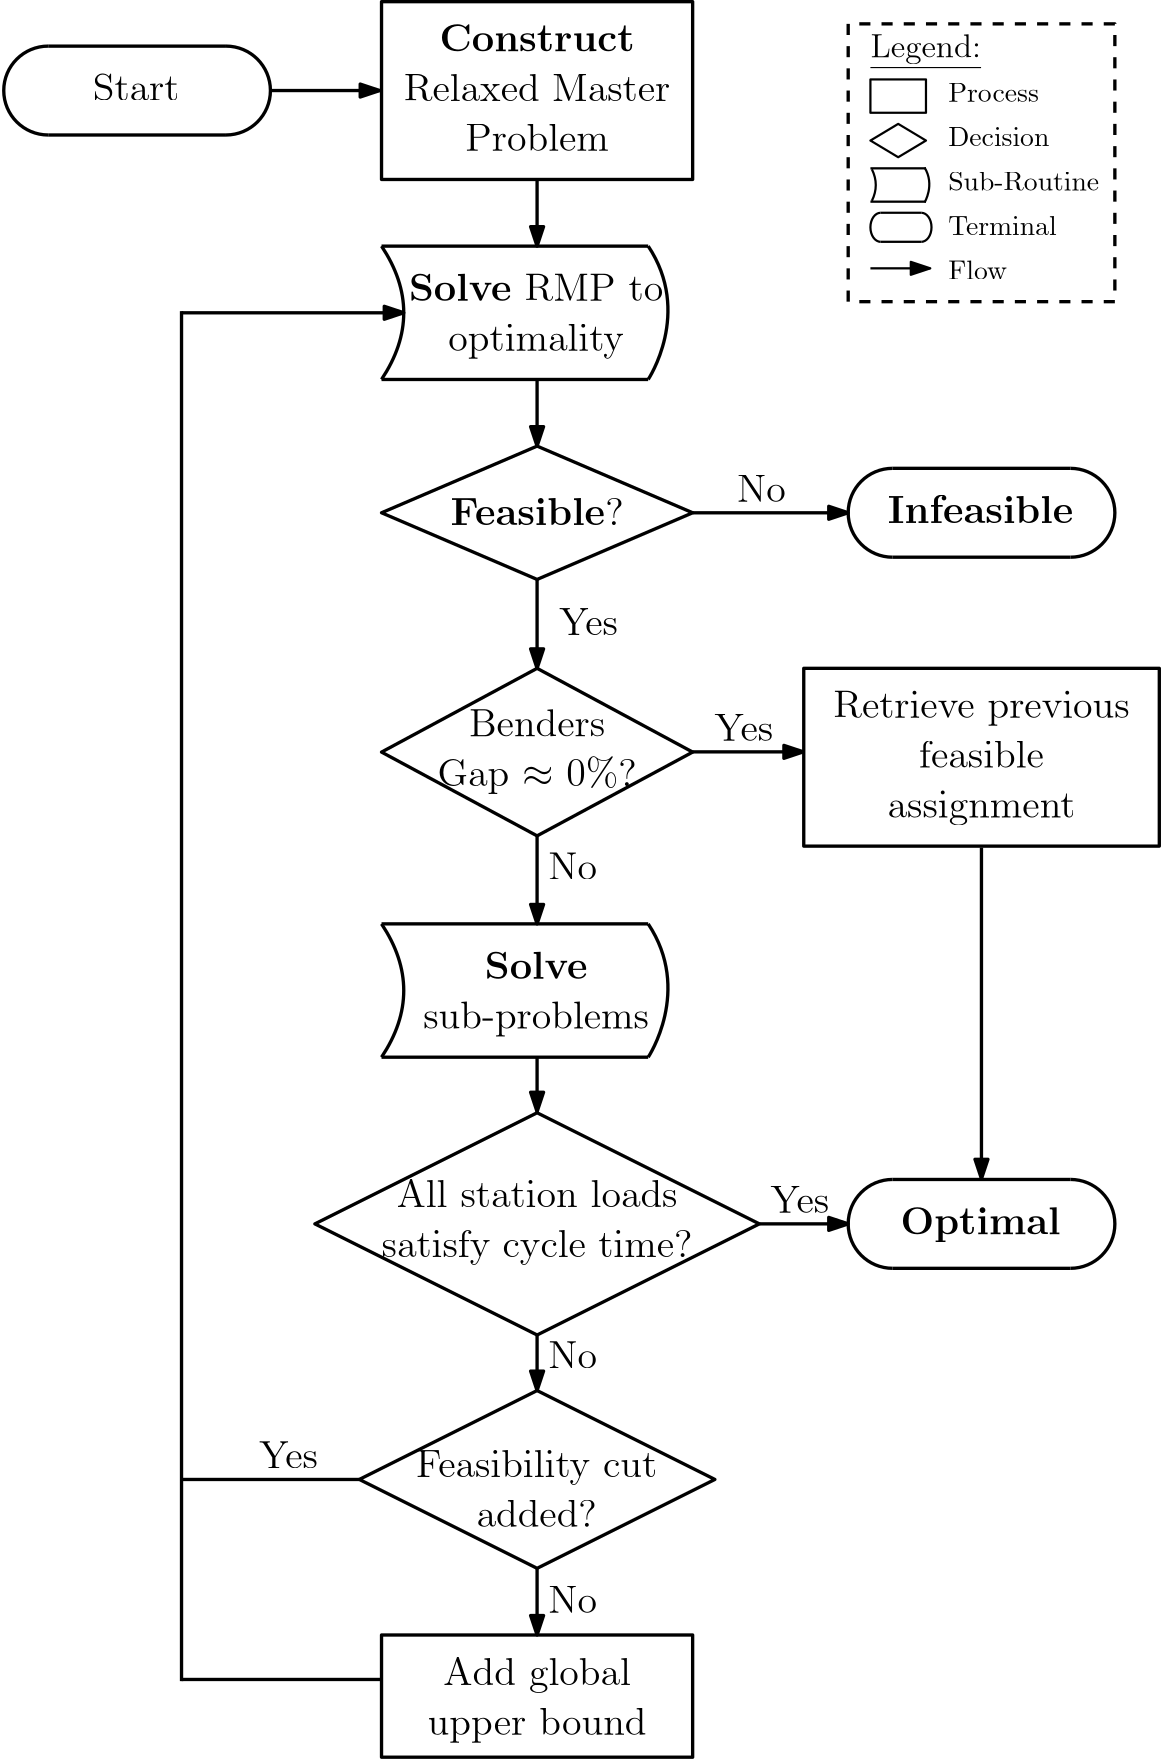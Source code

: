 <?xml version="1.0"?>
<!DOCTYPE ipe SYSTEM "ipe.dtd">
<ipe version="70206" creator="Ipe 7.2.7">
<info created="D:20170412193204" modified="D:20170517115008"/>
<ipestyle name="basic">
<symbol name="arrow/arc(spx)">
<path stroke="sym-stroke" fill="sym-stroke" pen="sym-pen">
0 0 m
-1 0.333 l
-1 -0.333 l
h
</path>
</symbol>
<symbol name="arrow/farc(spx)">
<path stroke="sym-stroke" fill="white" pen="sym-pen">
0 0 m
-1 0.333 l
-1 -0.333 l
h
</path>
</symbol>
<symbol name="arrow/ptarc(spx)">
<path stroke="sym-stroke" fill="sym-stroke" pen="sym-pen">
0 0 m
-1 0.333 l
-0.8 0 l
-1 -0.333 l
h
</path>
</symbol>
<symbol name="arrow/fptarc(spx)">
<path stroke="sym-stroke" fill="white" pen="sym-pen">
0 0 m
-1 0.333 l
-0.8 0 l
-1 -0.333 l
h
</path>
</symbol>
<symbol name="mark/circle(sx)" transformations="translations">
<path fill="sym-stroke">
0.6 0 0 0.6 0 0 e
0.4 0 0 0.4 0 0 e
</path>
</symbol>
<symbol name="mark/disk(sx)" transformations="translations">
<path fill="sym-stroke">
0.6 0 0 0.6 0 0 e
</path>
</symbol>
<symbol name="mark/fdisk(sfx)" transformations="translations">
<group>
<path fill="sym-fill">
0.5 0 0 0.5 0 0 e
</path>
<path fill="sym-stroke" fillrule="eofill">
0.6 0 0 0.6 0 0 e
0.4 0 0 0.4 0 0 e
</path>
</group>
</symbol>
<symbol name="mark/box(sx)" transformations="translations">
<path fill="sym-stroke" fillrule="eofill">
-0.6 -0.6 m
0.6 -0.6 l
0.6 0.6 l
-0.6 0.6 l
h
-0.4 -0.4 m
0.4 -0.4 l
0.4 0.4 l
-0.4 0.4 l
h
</path>
</symbol>
<symbol name="mark/square(sx)" transformations="translations">
<path fill="sym-stroke">
-0.6 -0.6 m
0.6 -0.6 l
0.6 0.6 l
-0.6 0.6 l
h
</path>
</symbol>
<symbol name="mark/fsquare(sfx)" transformations="translations">
<group>
<path fill="sym-fill">
-0.5 -0.5 m
0.5 -0.5 l
0.5 0.5 l
-0.5 0.5 l
h
</path>
<path fill="sym-stroke" fillrule="eofill">
-0.6 -0.6 m
0.6 -0.6 l
0.6 0.6 l
-0.6 0.6 l
h
-0.4 -0.4 m
0.4 -0.4 l
0.4 0.4 l
-0.4 0.4 l
h
</path>
</group>
</symbol>
<symbol name="mark/cross(sx)" transformations="translations">
<group>
<path fill="sym-stroke">
-0.43 -0.57 m
0.57 0.43 l
0.43 0.57 l
-0.57 -0.43 l
h
</path>
<path fill="sym-stroke">
-0.43 0.57 m
0.57 -0.43 l
0.43 -0.57 l
-0.57 0.43 l
h
</path>
</group>
</symbol>
<symbol name="arrow/fnormal(spx)">
<path stroke="sym-stroke" fill="white" pen="sym-pen">
0 0 m
-1 0.333 l
-1 -0.333 l
h
</path>
</symbol>
<symbol name="arrow/pointed(spx)">
<path stroke="sym-stroke" fill="sym-stroke" pen="sym-pen">
0 0 m
-1 0.333 l
-0.8 0 l
-1 -0.333 l
h
</path>
</symbol>
<symbol name="arrow/fpointed(spx)">
<path stroke="sym-stroke" fill="white" pen="sym-pen">
0 0 m
-1 0.333 l
-0.8 0 l
-1 -0.333 l
h
</path>
</symbol>
<symbol name="arrow/linear(spx)">
<path stroke="sym-stroke" pen="sym-pen">
-1 0.333 m
0 0 l
-1 -0.333 l
</path>
</symbol>
<symbol name="arrow/fdouble(spx)">
<path stroke="sym-stroke" fill="white" pen="sym-pen">
0 0 m
-1 0.333 l
-1 -0.333 l
h
-1 0 m
-2 0.333 l
-2 -0.333 l
h
</path>
</symbol>
<symbol name="arrow/double(spx)">
<path stroke="sym-stroke" fill="sym-stroke" pen="sym-pen">
0 0 m
-1 0.333 l
-1 -0.333 l
h
-1 0 m
-2 0.333 l
-2 -0.333 l
h
</path>
</symbol>
<pen name="heavier" value="0.8"/>
<pen name="fat" value="1.2"/>
<pen name="ultrafat" value="2"/>
<symbolsize name="large" value="5"/>
<symbolsize name="small" value="2"/>
<symbolsize name="tiny" value="1.1"/>
<arrowsize name="large" value="10"/>
<arrowsize name="small" value="5"/>
<arrowsize name="tiny" value="3"/>
<color name="red" value="1 0 0"/>
<color name="green" value="0 1 0"/>
<color name="blue" value="0 0 1"/>
<color name="yellow" value="1 1 0"/>
<color name="orange" value="1 0.647 0"/>
<color name="gold" value="1 0.843 0"/>
<color name="purple" value="0.627 0.125 0.941"/>
<color name="gray" value="0.745"/>
<color name="brown" value="0.647 0.165 0.165"/>
<color name="navy" value="0 0 0.502"/>
<color name="pink" value="1 0.753 0.796"/>
<color name="seagreen" value="0.18 0.545 0.341"/>
<color name="turquoise" value="0.251 0.878 0.816"/>
<color name="violet" value="0.933 0.51 0.933"/>
<color name="darkblue" value="0 0 0.545"/>
<color name="darkcyan" value="0 0.545 0.545"/>
<color name="darkgray" value="0.663"/>
<color name="darkgreen" value="0 0.392 0"/>
<color name="darkmagenta" value="0.545 0 0.545"/>
<color name="darkorange" value="1 0.549 0"/>
<color name="darkred" value="0.545 0 0"/>
<color name="lightblue" value="0.678 0.847 0.902"/>
<color name="lightcyan" value="0.878 1 1"/>
<color name="lightgray" value="0.827"/>
<color name="lightgreen" value="0.565 0.933 0.565"/>
<color name="lightyellow" value="1 1 0.878"/>
<dashstyle name="dashed" value="[4] 0"/>
<dashstyle name="dotted" value="[1 3] 0"/>
<dashstyle name="dash dotted" value="[4 2 1 2] 0"/>
<dashstyle name="dash dot dotted" value="[4 2 1 2 1 2] 0"/>
<textsize name="large" value="\large"/>
<textsize name="Large" value="\Large"/>
<textsize name="LARGE" value="\LARGE"/>
<textsize name="huge" value="\huge"/>
<textsize name="Huge" value="\Huge"/>
<textsize name="small" value="\small"/>
<textsize name="footnote" value="\footnotesize"/>
<textsize name="tiny" value="\tiny"/>
<textstyle name="center" begin="\begin{center}" end="\end{center}"/>
<textstyle name="itemize" begin="\begin{itemize}" end="\end{itemize}"/>
<textstyle name="item" begin="\begin{itemize}\item{}" end="\end{itemize}"/>
<gridsize name="4 pts" value="4"/>
<gridsize name="8 pts (~3 mm)" value="8"/>
<gridsize name="16 pts (~6 mm)" value="16"/>
<gridsize name="32 pts (~12 mm)" value="32"/>
<gridsize name="10 pts (~3.5 mm)" value="10"/>
<gridsize name="20 pts (~7 mm)" value="20"/>
<gridsize name="14 pts (~5 mm)" value="14"/>
<gridsize name="28 pts (~10 mm)" value="28"/>
<gridsize name="56 pts (~20 mm)" value="56"/>
<anglesize name="90 deg" value="90"/>
<anglesize name="60 deg" value="60"/>
<anglesize name="45 deg" value="45"/>
<anglesize name="30 deg" value="30"/>
<anglesize name="22.5 deg" value="22.5"/>
<tiling name="falling" angle="-60" step="4" width="1"/>
<tiling name="rising" angle="30" step="4" width="1"/>
</ipestyle>
<page>
<layer name="alpha"/>
<view layers="alpha" active="alpha"/>
<text layer="alpha" matrix="1 0 0 1 -48 -90.4492" transformations="translations" pos="256 736" stroke="black" type="minipage" width="96" height="7.473" depth="2.49" valign="top" size="Large" style="center">{\bf Feasible}?</text>
<path matrix="1 0 0 1 -32 -8" stroke="black" pen="fat">
288 672 m
232 648 l
288 624 l
344 648 l
288 672 l
h
</path>
<text matrix="1 0 0 1 111.65 -89.7494" transformations="translations" pos="256 736" stroke="black" type="minipage" width="96" height="7.473" depth="2.49" valign="top" size="Large" style="center">{\bf Infeasible}</text>
<path matrix="1 0 0 1 -48 0" stroke="black" pen="fat">
432 656 m
496 656 l
496 656 l
</path>
<path matrix="1 0 0 1 -48 0" stroke="black" pen="fat">
432 624 m
496 624 l
</path>
<path matrix="1 0 0 1 -48 0" stroke="black" pen="fat">
496 656 m
16 0 0 -16 496 640 496 624 a
</path>
<path matrix="1 0 0 1 -48 0" stroke="black" pen="fat">
432 624 m
16 0 0 -16 432 640 432 656 a
</path>
<text matrix="1 0 0 1 111.65 -345.749" transformations="translations" pos="256 736" stroke="black" type="minipage" width="96" height="8.862" depth="3.89" valign="top" size="Large" style="center">{\bf Optimal}</text>
<path matrix="1 0 0 1 -48 -256" stroke="black" pen="fat">
432 656 m
496 656 l
496 656 l
</path>
<path matrix="1 0 0 1 -48 -256" stroke="black" pen="fat">
432 624 m
496 624 l
</path>
<path matrix="1 0 0 1 -48 -256" stroke="black" pen="fat">
496 656 m
16 0 0 -16 496 640 496 624 a
</path>
<path matrix="1 0 0 1 -48 -256" stroke="black" pen="fat">
432 624 m
16 0 0 -16 432 640 432 656 a
</path>
<text matrix="1 0 0 1 -48 -166.449" transformations="translations" pos="256 736" stroke="black" type="minipage" width="96" height="17.825" depth="12.86" valign="top" size="Large" style="center">Benders\\ Gap $\approx$ 0\%?</text>
<path matrix="1 0 0 1.25641 -32 -260.308" stroke="black" pen="fat">
288 672 m
232 648 l
288 624 l
344 648 l
288 672 l
h
</path>
<path matrix="1.14286 0 0 1.33333 86.8571 -397.333" stroke="black" pen="fat">
232 736 m
232 688 l
344 688 l
344 736 l
h
</path>
<text matrix="1 0 0 1 -32 0" transformations="translations" pos="392 576" stroke="black" type="minipage" width="112" height="26.698" depth="21.76" valign="top" size="Large" style="center">Retrieve previous feasible assignment</text>
<text matrix="1 0 0 1 -48.35 -253.749" transformations="translations" pos="256 736" stroke="black" type="minipage" width="96" height="17.825" depth="12.86" valign="top" size="Large" style="center">{\bf Solve} sub-problems</text>
<path matrix="1.5 0 0 1 -448 -164" stroke="black" pen="fat">
432 656 m
496 656 l
496 656 l
</path>
<path matrix="1.5 0 0 1 -448 -180" stroke="black" pen="fat">
432 624 m
496 624 l
</path>
<path matrix="1 0 0 1 -8 -12" stroke="black" pen="fat">
304 504 m
320 480
304 456
304 456 c
</path>
<path matrix="1 0 0 1 -8 -12" stroke="black" pen="fat">
208 504 m
224 480
208 456 c
</path>
<text matrix="1 0 0 1 -192 -176" transformations="translations" pos="392 576" stroke="black" type="minipage" width="112" height="17.825" depth="12.86" valign="top" size="Large" style="center">All station loads satisfy cycle time?</text>
<path matrix="1 0 0 1 0 -8" stroke="black" pen="fat">
256 432 m
176 392 l
256 352 l
336 392 l
h
</path>
<text matrix="1 0 0 1 -192.159 -273.131" transformations="translations" pos="392 576" stroke="black" type="minipage" width="112" height="16.425" depth="11.47" valign="top" size="Large" style="center">Feasibility cut added?</text>
<path matrix="1 0 0 1 0 -4" stroke="black" pen="fat">
256 328 m
192 296 l
256 264 l
320 296 l
320 296 l
h
</path>
<text matrix="1 0 0 1 -48 -508" transformations="translations" pos="256 736" stroke="black" type="minipage" width="96" height="17.825" depth="12.86" valign="top" size="Large" style="center">Add global upper bound</text>
<path matrix="1 0 0 0.916667 -32 -438.667" stroke="black" pen="fat">
232 736 m
232 688 l
344 688 l
344 736 l
h
</path>
<text matrix="1 0 0 1 -48 80" transformations="translations" pos="256 736" stroke="black" type="minipage" width="96" height="25.329" depth="20.38" valign="top" size="Large" style="center">{\bf Construct} Relaxed Master Problem</text>
<path matrix="1 0 0 1.33333 -32 -157.333" stroke="black" pen="fat">
232 736 m
232 688 l
344 688 l
344 736 l
h
</path>
<path matrix="1.6823 0 0 1.02748 -87.3345 -10.7563" stroke="black" pen="fat">
128 704 m
128 224 l
128 224 l
</path>
<path matrix="1.11092 0 0 0.817583 -14.1973 136.421" stroke="black" pen="fat" arrow="normal/normal">
128 704 m
200 704 l
</path>
<path matrix="1 0 0 1 0 -4" stroke="black" pen="fat">
200 224 m
128 224 l
</path>
<path matrix="1 0 0 1 0 -4" stroke="black" pen="fat">
192 296 m
128 296 l
</path>
<path matrix="1 0 0 1 0 -4" stroke="black" pen="fat" arrow="normal/normal">
256 264 m
256 240 l
</path>
<path stroke="black" pen="fat" arrow="normal/normal">
256 760 m
256 736 l
</path>
<path stroke="black" pen="fat" arrow="normal/normal">
256 688 m
256 664 l
</path>
<path stroke="black" pen="fat" arrow="normal/normal">
256 616 m
256 584 l
</path>
<path stroke="black" pen="fat" arrow="normal/normal">
312 640 m
368 640 l
</path>
<path matrix="1 0 0 1 -0.144804 -6.06928" stroke="black" pen="fat" arrow="normal/normal">
312 560 m
352 560 l
</path>
<path matrix="1 0 0 1 0 -12" stroke="black" pen="fat" arrow="normal/normal">
256 536 m
256 504 l
</path>
<path matrix="0.0109616 0 0 0.612972 253.194 164.485" stroke="black" pen="fat" arrow="normal/normal">
256 456 m
256 424 l
</path>
<path matrix="1 0 0 1.25 0 -86" stroke="black" pen="fat" arrow="normal/normal">
256 344 m
256 328 l
</path>
<path stroke="black" pen="fat" arrow="normal/normal">
336 384 m
368 384 l
</path>
<path matrix="1 0 0 0.876581 -0.0253976 49.6154" stroke="black" pen="fat" arrow="normal/normal">
416 536 m
416 400 l
</path>
<text matrix="1 0 0 1 -8 -4" transformations="translations" pos="336 648" stroke="black" type="label" width="17.554" height="9.803" depth="0" valign="baseline" size="Large">No</text>
<text matrix="1 0 0 1 -76 -140" transformations="translations" pos="336 648" stroke="black" type="label" width="17.554" height="9.803" depth="0" valign="baseline" size="Large">No</text>
<text matrix="1 0 0 1 -76 -316" transformations="translations" pos="336 648" stroke="black" type="label" width="17.554" height="9.803" depth="0" valign="baseline" size="Large">No</text>
<text matrix="1 0 0 1 -76 -404" transformations="translations" pos="336 648" stroke="black" type="label" width="17.554" height="9.803" depth="0" valign="baseline" size="Large">No</text>
<text matrix="1 0 0 1 -72 -52" transformations="translations" pos="336 648" stroke="black" type="label" width="21.144" height="9.803" depth="0" valign="baseline" size="Large">Yes</text>
<text matrix="1 0 0 1 -16.1448 -90.0693" transformations="translations" pos="336 648" stroke="black" type="label" width="21.144" height="9.803" depth="0" valign="baseline" size="Large">Yes</text>
<text matrix="1 0 0 1 4 -260" transformations="translations" pos="336 648" stroke="black" type="label" width="21.144" height="9.803" depth="0" valign="baseline" size="Large">Yes</text>
<text matrix="1 0 0 1 -180 -352" transformations="translations" pos="336 648" stroke="black" type="label" width="21.144" height="9.803" depth="0" valign="baseline" size="Large">Yes</text>
<text matrix="1 0 0 1 -48.35 -9.749" transformations="translations" pos="256 736" stroke="black" type="minipage" width="96" height="17.825" depth="12.86" valign="top" size="Large" style="center">{\bf Solve} RMP to optimality</text>
<path matrix="1.5 0 0 1 -448 80" stroke="black" pen="fat">
432 656 m
496 656 l
496 656 l
</path>
<path matrix="1.5 0 0 1 -448 64" stroke="black" pen="fat">
432 624 m
496 624 l
</path>
<path matrix="1 0 0 1 -8 232" stroke="black" pen="fat">
304 504 m
320 480
304 456
304 456 c
</path>
<path matrix="1 0 0 1 -8 232" stroke="black" pen="fat">
208 504 m
224 480
208 456 c
</path>
<path stroke="white">
112 704 m
112 688 l
112 688 l
</path>
<path matrix="1 0 0 1.78571 0 -641.143" stroke="black" dash="dashed" pen="fat">
368 816 m
368 760 l
464 760 l
464 816 l
h
</path>
<text matrix="1 0 0 1 -4 4" transformations="translations" pos="380 800" stroke="black" type="label" width="39.831" height="8.299" depth="4.32" valign="baseline" size="large">\underline{Legend:}</text>
<path stroke="black" pen="heavier">
376 796 m
376 784 l
396 784 l
396 796 l
h
</path>
<text matrix="1 0 0 1 24 -12" transformations="translations" pos="380 800" stroke="black" type="label" width="32.655" height="6.808" depth="0" valign="baseline">Process</text>
<path matrix="1.25 0 0 1.5 -99 -390" stroke="black" pen="heavier">
388 780 m
396 776 l
388 772 l
380 776 l
h
</path>
<text matrix="1 0 0 1 24 -28" transformations="translations" pos="380 800" stroke="black" type="label" width="36.447" height="6.808" depth="0" valign="baseline">Decision</text>
<text matrix="1 0 0 1 24 -44" transformations="translations" pos="380 800" stroke="black" type="label" width="54.38" height="6.918" depth="0" valign="baseline">Sub-Routine</text>
<path matrix="0.3125 0 0 0.25 241 600" stroke="black" pen="heavier">
432 656 m
496 656 l
496 656 l
</path>
<path matrix="0.3125 0 0 0.25 241 596" stroke="black" pen="heavier">
432 624 m
496 624 l
</path>
<path matrix="0.239606 0 0 0.26125 322.659 632.603" stroke="black" pen="heavier">
304 504 m
320 480
304 456
304 456 c
</path>
<path matrix="0.175562 0 0 0.237124 340.008 644.159" stroke="black" pen="heavier">
208 504 m
224 480
208 456 c
</path>
<path matrix="0.384615 0 0 1 256 88" stroke="black" pen="heavier" arrow="normal/normal">
312 640 m
368 640 l
</path>
<text matrix="1 0 0 1 24 -76" transformations="translations" pos="380 800" stroke="black" type="label" width="21.171" height="6.918" depth="0" valign="baseline">Flow</text>
<path matrix="0.229084 0 0 0.326619 280.701 533.738" stroke="black" pen="heavier">
432 656 m
496 656 l
496 656 l
</path>
<path matrix="0.229084 0 0 0.326619 280.701 533.738" stroke="black" pen="heavier">
432 624 m
496 624 l
</path>
<path matrix="0.229084 0 0 0.326619 280.701 533.738" stroke="black" pen="heavier">
496 656 m
16 0 0 -16 496 640 496 624 a
</path>
<path matrix="0.229084 0 0 0.326619 280.701 533.738" stroke="black" pen="heavier">
432 624 m
16 0 0 -16 432 640 432 656 a
</path>
<text matrix="1 0 0 1 24 -60" transformations="translations" pos="380 800" stroke="black" type="label" width="39.048" height="6.918" depth="0" valign="baseline">Terminal</text>
<text matrix="1 0 0 1 -192.35 62.251" transformations="translations" pos="256 736" stroke="black" type="minipage" width="96" height="7.393" depth="2.41" valign="top" size="Large" style="center">Start</text>
<path matrix="1 0 0 1 -352 152" stroke="black" pen="fat">
432 656 m
496 656 l
496 656 l
</path>
<path matrix="1 0 0 1 -352 152" stroke="black" pen="fat">
432 624 m
496 624 l
</path>
<path matrix="1 0 0 1 -352 152" stroke="black" pen="fat">
496 656 m
16 0 0 -16 496 640 496 624 a
</path>
<path matrix="1 0 0 1 -352 152" stroke="black" pen="fat">
432 624 m
16 0 0 -16 432 640 432 656 a
</path>
<path matrix="0.70226 0 0 1 -59.1052 152" stroke="black" pen="fat" arrow="normal/normal">
312 640 m
368 640 l
</path>
</page>
</ipe>
